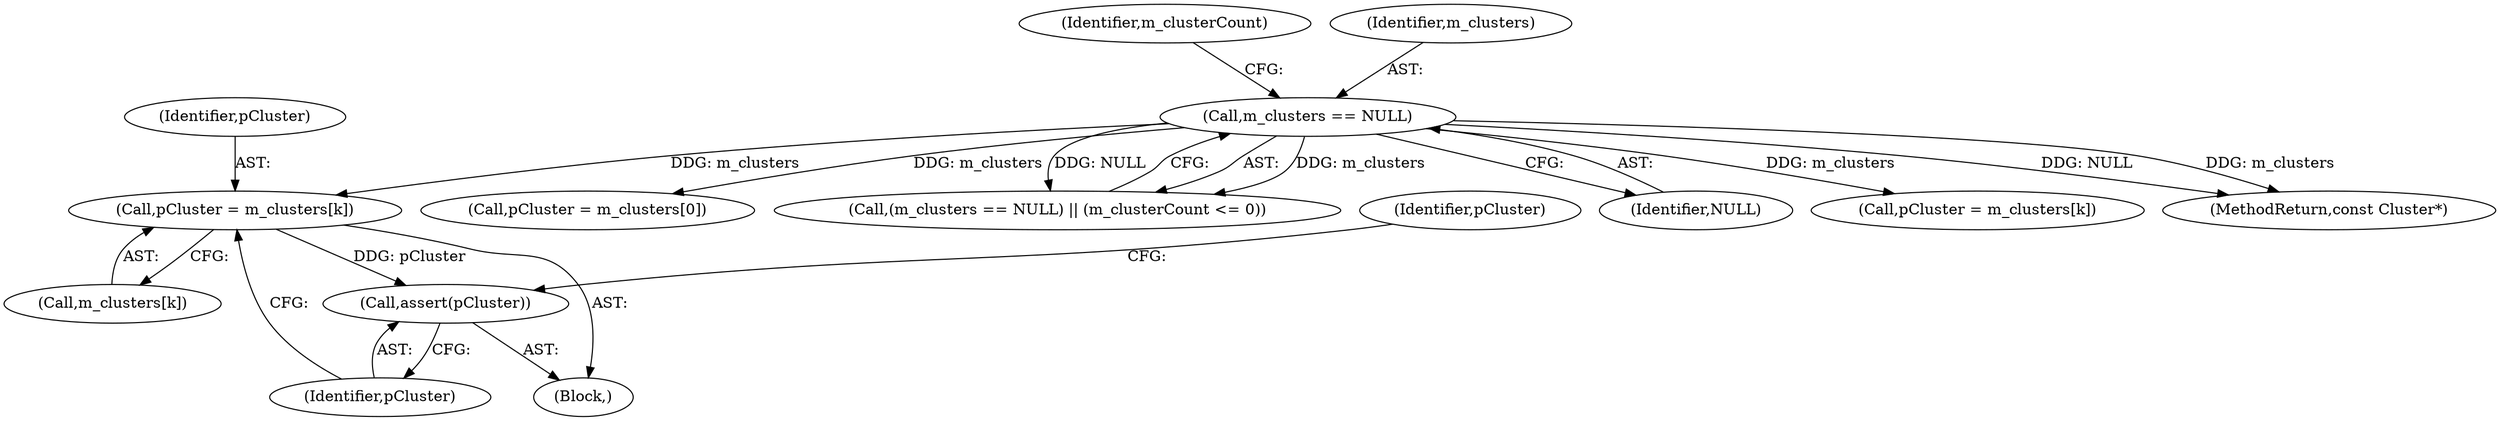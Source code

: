 digraph "1_Android_04839626ed859623901ebd3a5fd483982186b59d_41@array" {
"1000161" [label="(Call,pCluster = m_clusters[k])"];
"1000105" [label="(Call,m_clusters == NULL)"];
"1000166" [label="(Call,assert(pCluster))"];
"1000146" [label="(Block,)"];
"1000115" [label="(Call,pCluster = m_clusters[0])"];
"1000166" [label="(Call,assert(pCluster))"];
"1000104" [label="(Call,(m_clusters == NULL) || (m_clusterCount <= 0))"];
"1000107" [label="(Identifier,NULL)"];
"1000109" [label="(Identifier,m_clusterCount)"];
"1000213" [label="(Call,pCluster = m_clusters[k])"];
"1000162" [label="(Identifier,pCluster)"];
"1000171" [label="(Identifier,pCluster)"];
"1000105" [label="(Call,m_clusters == NULL)"];
"1000161" [label="(Call,pCluster = m_clusters[k])"];
"1000163" [label="(Call,m_clusters[k])"];
"1000106" [label="(Identifier,m_clusters)"];
"1000232" [label="(MethodReturn,const Cluster*)"];
"1000167" [label="(Identifier,pCluster)"];
"1000161" -> "1000146"  [label="AST: "];
"1000161" -> "1000163"  [label="CFG: "];
"1000162" -> "1000161"  [label="AST: "];
"1000163" -> "1000161"  [label="AST: "];
"1000167" -> "1000161"  [label="CFG: "];
"1000105" -> "1000161"  [label="DDG: m_clusters"];
"1000161" -> "1000166"  [label="DDG: pCluster"];
"1000105" -> "1000104"  [label="AST: "];
"1000105" -> "1000107"  [label="CFG: "];
"1000106" -> "1000105"  [label="AST: "];
"1000107" -> "1000105"  [label="AST: "];
"1000109" -> "1000105"  [label="CFG: "];
"1000104" -> "1000105"  [label="CFG: "];
"1000105" -> "1000232"  [label="DDG: NULL"];
"1000105" -> "1000232"  [label="DDG: m_clusters"];
"1000105" -> "1000104"  [label="DDG: m_clusters"];
"1000105" -> "1000104"  [label="DDG: NULL"];
"1000105" -> "1000115"  [label="DDG: m_clusters"];
"1000105" -> "1000213"  [label="DDG: m_clusters"];
"1000166" -> "1000146"  [label="AST: "];
"1000166" -> "1000167"  [label="CFG: "];
"1000167" -> "1000166"  [label="AST: "];
"1000171" -> "1000166"  [label="CFG: "];
}
